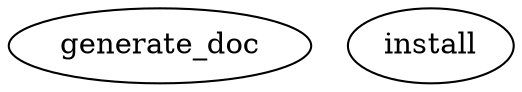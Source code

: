 /* Created by mdot for Matlab */
digraph m2html {

  generate_doc [URL="generate_doc.html"];
  install [URL="install.html"];
}